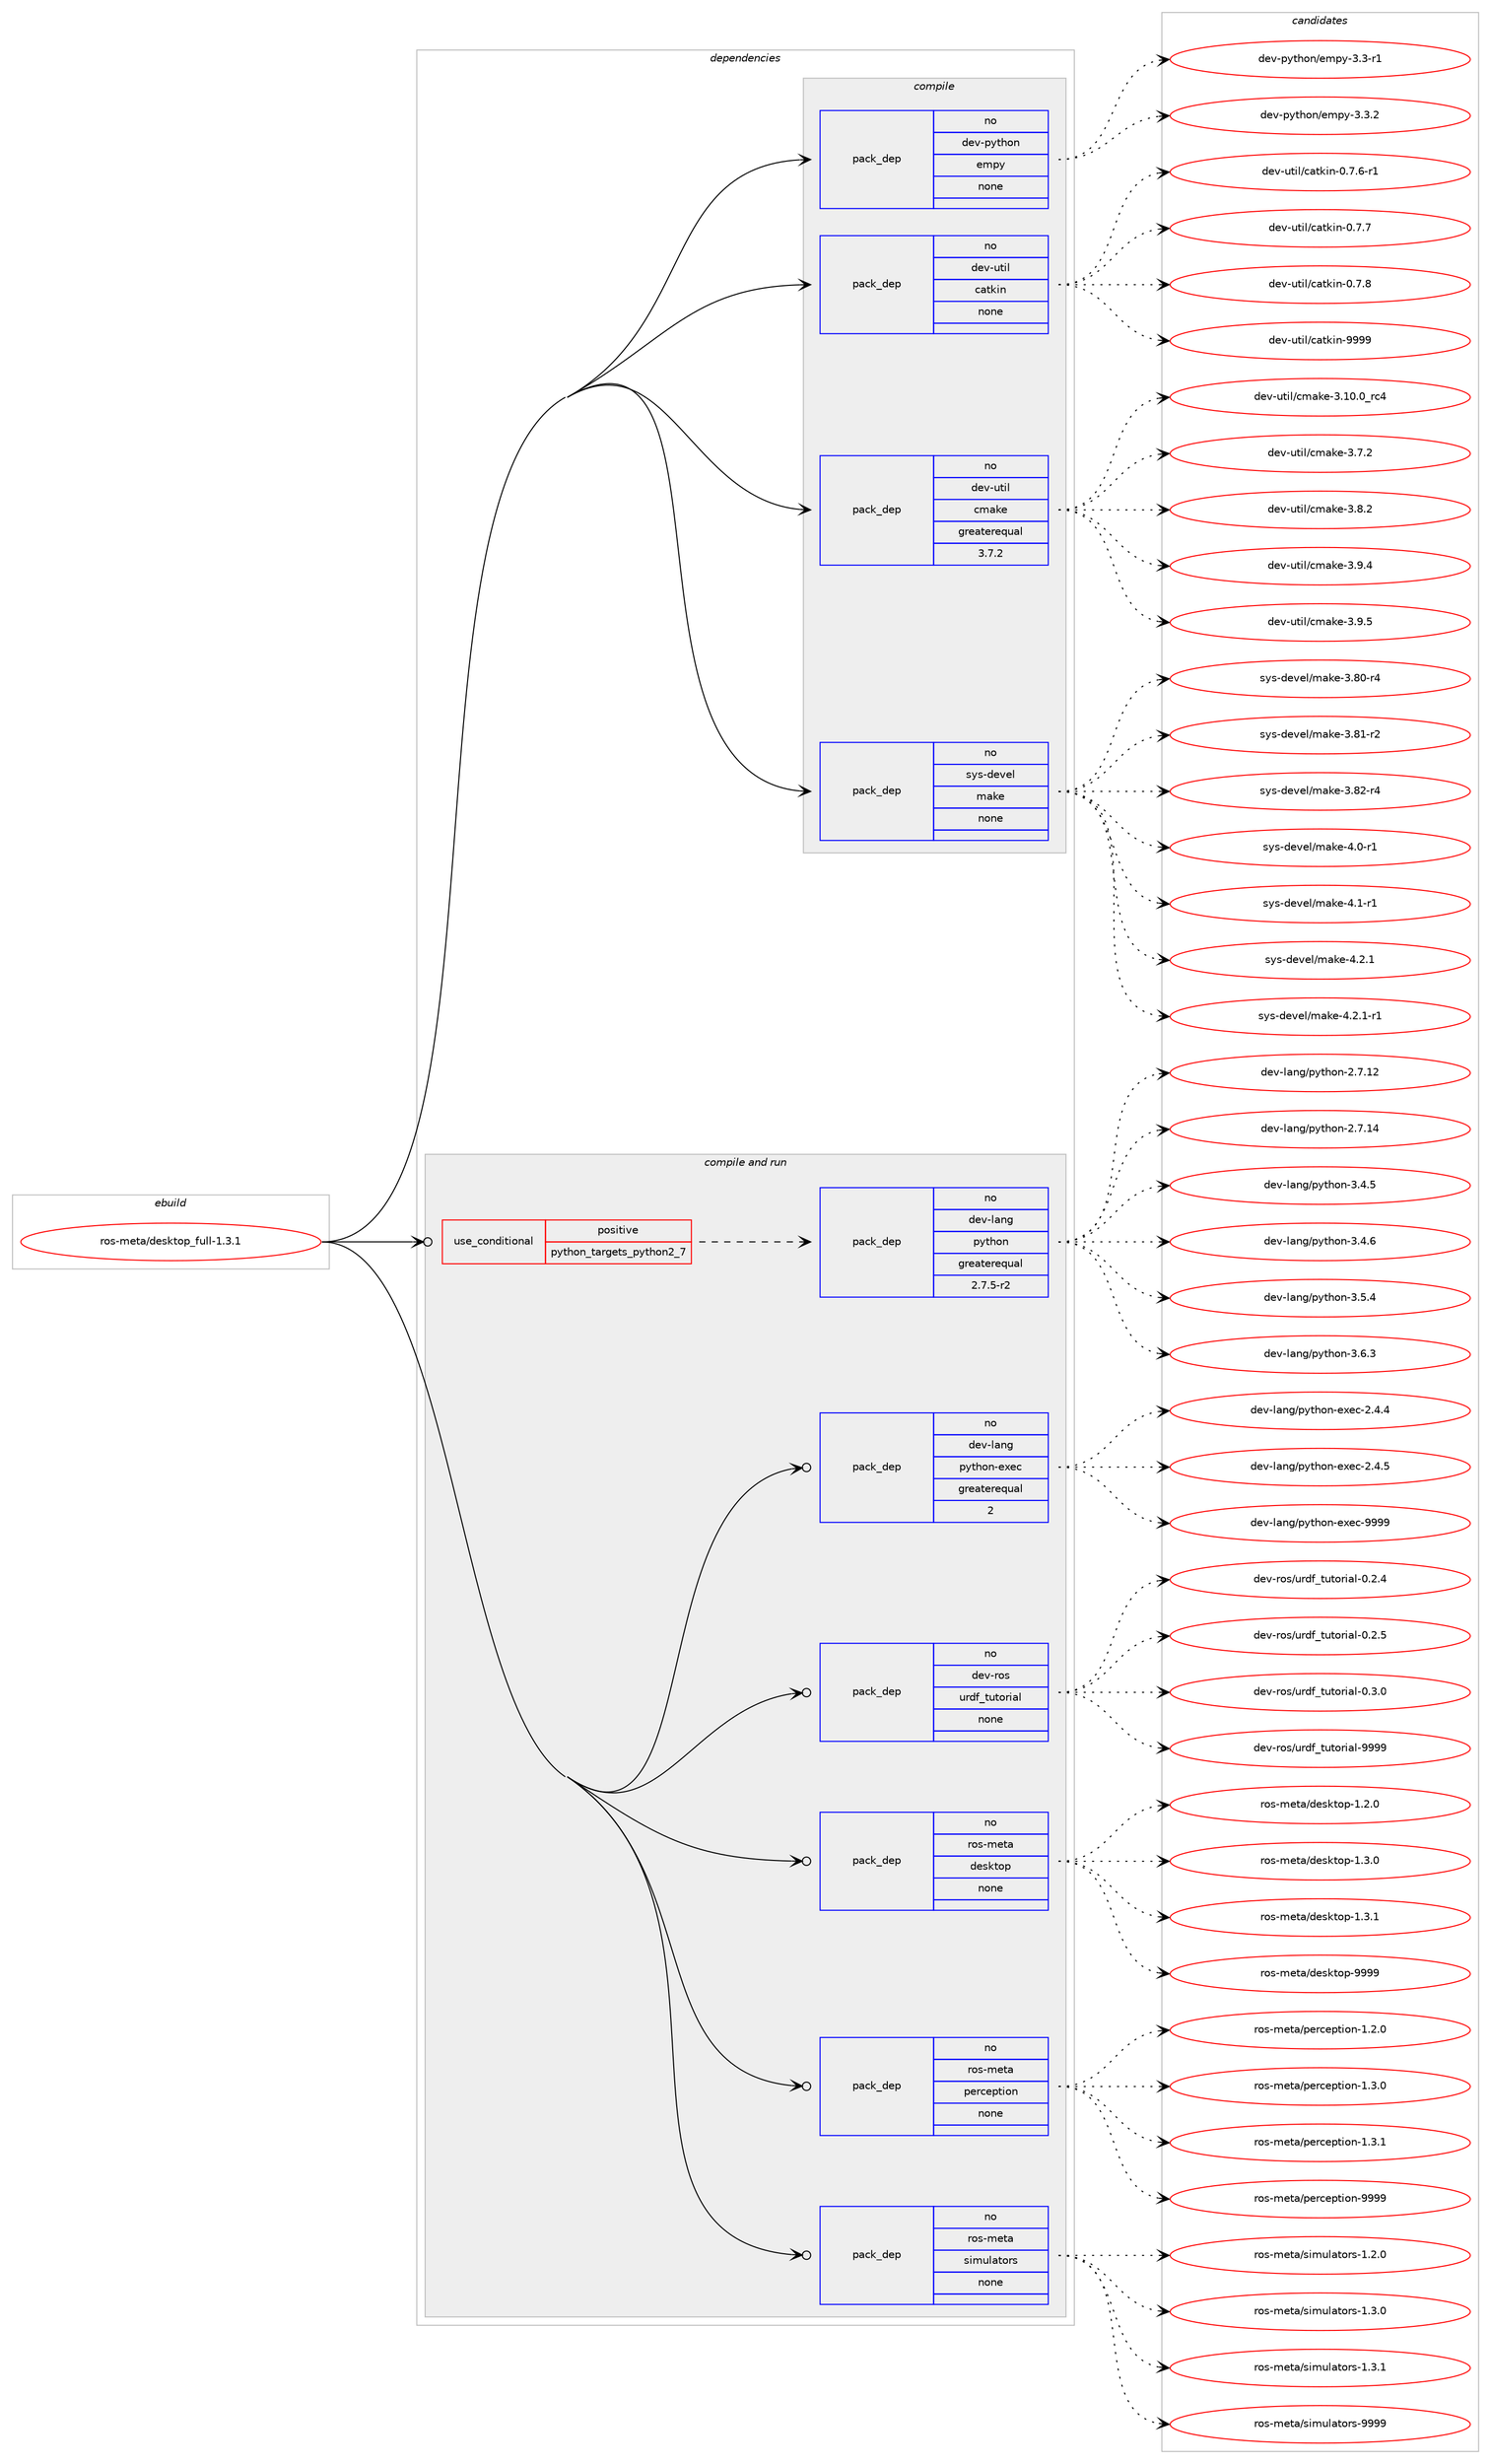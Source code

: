digraph prolog {

# *************
# Graph options
# *************

newrank=true;
concentrate=true;
compound=true;
graph [rankdir=LR,fontname=Helvetica,fontsize=10,ranksep=1.5];#, ranksep=2.5, nodesep=0.2];
edge  [arrowhead=vee];
node  [fontname=Helvetica,fontsize=10];

# **********
# The ebuild
# **********

subgraph cluster_leftcol {
color=gray;
rank=same;
label=<<i>ebuild</i>>;
id [label="ros-meta/desktop_full-1.3.1", color=red, width=4, href="../ros-meta/desktop_full-1.3.1.svg"];
}

# ****************
# The dependencies
# ****************

subgraph cluster_midcol {
color=gray;
label=<<i>dependencies</i>>;
subgraph cluster_compile {
fillcolor="#eeeeee";
style=filled;
label=<<i>compile</i>>;
subgraph pack324511 {
dependency441096 [label=<<TABLE BORDER="0" CELLBORDER="1" CELLSPACING="0" CELLPADDING="4" WIDTH="220"><TR><TD ROWSPAN="6" CELLPADDING="30">pack_dep</TD></TR><TR><TD WIDTH="110">no</TD></TR><TR><TD>dev-python</TD></TR><TR><TD>empy</TD></TR><TR><TD>none</TD></TR><TR><TD></TD></TR></TABLE>>, shape=none, color=blue];
}
id:e -> dependency441096:w [weight=20,style="solid",arrowhead="vee"];
subgraph pack324512 {
dependency441097 [label=<<TABLE BORDER="0" CELLBORDER="1" CELLSPACING="0" CELLPADDING="4" WIDTH="220"><TR><TD ROWSPAN="6" CELLPADDING="30">pack_dep</TD></TR><TR><TD WIDTH="110">no</TD></TR><TR><TD>dev-util</TD></TR><TR><TD>catkin</TD></TR><TR><TD>none</TD></TR><TR><TD></TD></TR></TABLE>>, shape=none, color=blue];
}
id:e -> dependency441097:w [weight=20,style="solid",arrowhead="vee"];
subgraph pack324513 {
dependency441098 [label=<<TABLE BORDER="0" CELLBORDER="1" CELLSPACING="0" CELLPADDING="4" WIDTH="220"><TR><TD ROWSPAN="6" CELLPADDING="30">pack_dep</TD></TR><TR><TD WIDTH="110">no</TD></TR><TR><TD>dev-util</TD></TR><TR><TD>cmake</TD></TR><TR><TD>greaterequal</TD></TR><TR><TD>3.7.2</TD></TR></TABLE>>, shape=none, color=blue];
}
id:e -> dependency441098:w [weight=20,style="solid",arrowhead="vee"];
subgraph pack324514 {
dependency441099 [label=<<TABLE BORDER="0" CELLBORDER="1" CELLSPACING="0" CELLPADDING="4" WIDTH="220"><TR><TD ROWSPAN="6" CELLPADDING="30">pack_dep</TD></TR><TR><TD WIDTH="110">no</TD></TR><TR><TD>sys-devel</TD></TR><TR><TD>make</TD></TR><TR><TD>none</TD></TR><TR><TD></TD></TR></TABLE>>, shape=none, color=blue];
}
id:e -> dependency441099:w [weight=20,style="solid",arrowhead="vee"];
}
subgraph cluster_compileandrun {
fillcolor="#eeeeee";
style=filled;
label=<<i>compile and run</i>>;
subgraph cond108936 {
dependency441100 [label=<<TABLE BORDER="0" CELLBORDER="1" CELLSPACING="0" CELLPADDING="4"><TR><TD ROWSPAN="3" CELLPADDING="10">use_conditional</TD></TR><TR><TD>positive</TD></TR><TR><TD>python_targets_python2_7</TD></TR></TABLE>>, shape=none, color=red];
subgraph pack324515 {
dependency441101 [label=<<TABLE BORDER="0" CELLBORDER="1" CELLSPACING="0" CELLPADDING="4" WIDTH="220"><TR><TD ROWSPAN="6" CELLPADDING="30">pack_dep</TD></TR><TR><TD WIDTH="110">no</TD></TR><TR><TD>dev-lang</TD></TR><TR><TD>python</TD></TR><TR><TD>greaterequal</TD></TR><TR><TD>2.7.5-r2</TD></TR></TABLE>>, shape=none, color=blue];
}
dependency441100:e -> dependency441101:w [weight=20,style="dashed",arrowhead="vee"];
}
id:e -> dependency441100:w [weight=20,style="solid",arrowhead="odotvee"];
subgraph pack324516 {
dependency441102 [label=<<TABLE BORDER="0" CELLBORDER="1" CELLSPACING="0" CELLPADDING="4" WIDTH="220"><TR><TD ROWSPAN="6" CELLPADDING="30">pack_dep</TD></TR><TR><TD WIDTH="110">no</TD></TR><TR><TD>dev-lang</TD></TR><TR><TD>python-exec</TD></TR><TR><TD>greaterequal</TD></TR><TR><TD>2</TD></TR></TABLE>>, shape=none, color=blue];
}
id:e -> dependency441102:w [weight=20,style="solid",arrowhead="odotvee"];
subgraph pack324517 {
dependency441103 [label=<<TABLE BORDER="0" CELLBORDER="1" CELLSPACING="0" CELLPADDING="4" WIDTH="220"><TR><TD ROWSPAN="6" CELLPADDING="30">pack_dep</TD></TR><TR><TD WIDTH="110">no</TD></TR><TR><TD>dev-ros</TD></TR><TR><TD>urdf_tutorial</TD></TR><TR><TD>none</TD></TR><TR><TD></TD></TR></TABLE>>, shape=none, color=blue];
}
id:e -> dependency441103:w [weight=20,style="solid",arrowhead="odotvee"];
subgraph pack324518 {
dependency441104 [label=<<TABLE BORDER="0" CELLBORDER="1" CELLSPACING="0" CELLPADDING="4" WIDTH="220"><TR><TD ROWSPAN="6" CELLPADDING="30">pack_dep</TD></TR><TR><TD WIDTH="110">no</TD></TR><TR><TD>ros-meta</TD></TR><TR><TD>desktop</TD></TR><TR><TD>none</TD></TR><TR><TD></TD></TR></TABLE>>, shape=none, color=blue];
}
id:e -> dependency441104:w [weight=20,style="solid",arrowhead="odotvee"];
subgraph pack324519 {
dependency441105 [label=<<TABLE BORDER="0" CELLBORDER="1" CELLSPACING="0" CELLPADDING="4" WIDTH="220"><TR><TD ROWSPAN="6" CELLPADDING="30">pack_dep</TD></TR><TR><TD WIDTH="110">no</TD></TR><TR><TD>ros-meta</TD></TR><TR><TD>perception</TD></TR><TR><TD>none</TD></TR><TR><TD></TD></TR></TABLE>>, shape=none, color=blue];
}
id:e -> dependency441105:w [weight=20,style="solid",arrowhead="odotvee"];
subgraph pack324520 {
dependency441106 [label=<<TABLE BORDER="0" CELLBORDER="1" CELLSPACING="0" CELLPADDING="4" WIDTH="220"><TR><TD ROWSPAN="6" CELLPADDING="30">pack_dep</TD></TR><TR><TD WIDTH="110">no</TD></TR><TR><TD>ros-meta</TD></TR><TR><TD>simulators</TD></TR><TR><TD>none</TD></TR><TR><TD></TD></TR></TABLE>>, shape=none, color=blue];
}
id:e -> dependency441106:w [weight=20,style="solid",arrowhead="odotvee"];
}
subgraph cluster_run {
fillcolor="#eeeeee";
style=filled;
label=<<i>run</i>>;
}
}

# **************
# The candidates
# **************

subgraph cluster_choices {
rank=same;
color=gray;
label=<<i>candidates</i>>;

subgraph choice324511 {
color=black;
nodesep=1;
choice1001011184511212111610411111047101109112121455146514511449 [label="dev-python/empy-3.3-r1", color=red, width=4,href="../dev-python/empy-3.3-r1.svg"];
choice1001011184511212111610411111047101109112121455146514650 [label="dev-python/empy-3.3.2", color=red, width=4,href="../dev-python/empy-3.3.2.svg"];
dependency441096:e -> choice1001011184511212111610411111047101109112121455146514511449:w [style=dotted,weight="100"];
dependency441096:e -> choice1001011184511212111610411111047101109112121455146514650:w [style=dotted,weight="100"];
}
subgraph choice324512 {
color=black;
nodesep=1;
choice100101118451171161051084799971161071051104548465546544511449 [label="dev-util/catkin-0.7.6-r1", color=red, width=4,href="../dev-util/catkin-0.7.6-r1.svg"];
choice10010111845117116105108479997116107105110454846554655 [label="dev-util/catkin-0.7.7", color=red, width=4,href="../dev-util/catkin-0.7.7.svg"];
choice10010111845117116105108479997116107105110454846554656 [label="dev-util/catkin-0.7.8", color=red, width=4,href="../dev-util/catkin-0.7.8.svg"];
choice100101118451171161051084799971161071051104557575757 [label="dev-util/catkin-9999", color=red, width=4,href="../dev-util/catkin-9999.svg"];
dependency441097:e -> choice100101118451171161051084799971161071051104548465546544511449:w [style=dotted,weight="100"];
dependency441097:e -> choice10010111845117116105108479997116107105110454846554655:w [style=dotted,weight="100"];
dependency441097:e -> choice10010111845117116105108479997116107105110454846554656:w [style=dotted,weight="100"];
dependency441097:e -> choice100101118451171161051084799971161071051104557575757:w [style=dotted,weight="100"];
}
subgraph choice324513 {
color=black;
nodesep=1;
choice1001011184511711610510847991099710710145514649484648951149952 [label="dev-util/cmake-3.10.0_rc4", color=red, width=4,href="../dev-util/cmake-3.10.0_rc4.svg"];
choice10010111845117116105108479910997107101455146554650 [label="dev-util/cmake-3.7.2", color=red, width=4,href="../dev-util/cmake-3.7.2.svg"];
choice10010111845117116105108479910997107101455146564650 [label="dev-util/cmake-3.8.2", color=red, width=4,href="../dev-util/cmake-3.8.2.svg"];
choice10010111845117116105108479910997107101455146574652 [label="dev-util/cmake-3.9.4", color=red, width=4,href="../dev-util/cmake-3.9.4.svg"];
choice10010111845117116105108479910997107101455146574653 [label="dev-util/cmake-3.9.5", color=red, width=4,href="../dev-util/cmake-3.9.5.svg"];
dependency441098:e -> choice1001011184511711610510847991099710710145514649484648951149952:w [style=dotted,weight="100"];
dependency441098:e -> choice10010111845117116105108479910997107101455146554650:w [style=dotted,weight="100"];
dependency441098:e -> choice10010111845117116105108479910997107101455146564650:w [style=dotted,weight="100"];
dependency441098:e -> choice10010111845117116105108479910997107101455146574652:w [style=dotted,weight="100"];
dependency441098:e -> choice10010111845117116105108479910997107101455146574653:w [style=dotted,weight="100"];
}
subgraph choice324514 {
color=black;
nodesep=1;
choice11512111545100101118101108471099710710145514656484511452 [label="sys-devel/make-3.80-r4", color=red, width=4,href="../sys-devel/make-3.80-r4.svg"];
choice11512111545100101118101108471099710710145514656494511450 [label="sys-devel/make-3.81-r2", color=red, width=4,href="../sys-devel/make-3.81-r2.svg"];
choice11512111545100101118101108471099710710145514656504511452 [label="sys-devel/make-3.82-r4", color=red, width=4,href="../sys-devel/make-3.82-r4.svg"];
choice115121115451001011181011084710997107101455246484511449 [label="sys-devel/make-4.0-r1", color=red, width=4,href="../sys-devel/make-4.0-r1.svg"];
choice115121115451001011181011084710997107101455246494511449 [label="sys-devel/make-4.1-r1", color=red, width=4,href="../sys-devel/make-4.1-r1.svg"];
choice115121115451001011181011084710997107101455246504649 [label="sys-devel/make-4.2.1", color=red, width=4,href="../sys-devel/make-4.2.1.svg"];
choice1151211154510010111810110847109971071014552465046494511449 [label="sys-devel/make-4.2.1-r1", color=red, width=4,href="../sys-devel/make-4.2.1-r1.svg"];
dependency441099:e -> choice11512111545100101118101108471099710710145514656484511452:w [style=dotted,weight="100"];
dependency441099:e -> choice11512111545100101118101108471099710710145514656494511450:w [style=dotted,weight="100"];
dependency441099:e -> choice11512111545100101118101108471099710710145514656504511452:w [style=dotted,weight="100"];
dependency441099:e -> choice115121115451001011181011084710997107101455246484511449:w [style=dotted,weight="100"];
dependency441099:e -> choice115121115451001011181011084710997107101455246494511449:w [style=dotted,weight="100"];
dependency441099:e -> choice115121115451001011181011084710997107101455246504649:w [style=dotted,weight="100"];
dependency441099:e -> choice1151211154510010111810110847109971071014552465046494511449:w [style=dotted,weight="100"];
}
subgraph choice324515 {
color=black;
nodesep=1;
choice10010111845108971101034711212111610411111045504655464950 [label="dev-lang/python-2.7.12", color=red, width=4,href="../dev-lang/python-2.7.12.svg"];
choice10010111845108971101034711212111610411111045504655464952 [label="dev-lang/python-2.7.14", color=red, width=4,href="../dev-lang/python-2.7.14.svg"];
choice100101118451089711010347112121116104111110455146524653 [label="dev-lang/python-3.4.5", color=red, width=4,href="../dev-lang/python-3.4.5.svg"];
choice100101118451089711010347112121116104111110455146524654 [label="dev-lang/python-3.4.6", color=red, width=4,href="../dev-lang/python-3.4.6.svg"];
choice100101118451089711010347112121116104111110455146534652 [label="dev-lang/python-3.5.4", color=red, width=4,href="../dev-lang/python-3.5.4.svg"];
choice100101118451089711010347112121116104111110455146544651 [label="dev-lang/python-3.6.3", color=red, width=4,href="../dev-lang/python-3.6.3.svg"];
dependency441101:e -> choice10010111845108971101034711212111610411111045504655464950:w [style=dotted,weight="100"];
dependency441101:e -> choice10010111845108971101034711212111610411111045504655464952:w [style=dotted,weight="100"];
dependency441101:e -> choice100101118451089711010347112121116104111110455146524653:w [style=dotted,weight="100"];
dependency441101:e -> choice100101118451089711010347112121116104111110455146524654:w [style=dotted,weight="100"];
dependency441101:e -> choice100101118451089711010347112121116104111110455146534652:w [style=dotted,weight="100"];
dependency441101:e -> choice100101118451089711010347112121116104111110455146544651:w [style=dotted,weight="100"];
}
subgraph choice324516 {
color=black;
nodesep=1;
choice1001011184510897110103471121211161041111104510112010199455046524652 [label="dev-lang/python-exec-2.4.4", color=red, width=4,href="../dev-lang/python-exec-2.4.4.svg"];
choice1001011184510897110103471121211161041111104510112010199455046524653 [label="dev-lang/python-exec-2.4.5", color=red, width=4,href="../dev-lang/python-exec-2.4.5.svg"];
choice10010111845108971101034711212111610411111045101120101994557575757 [label="dev-lang/python-exec-9999", color=red, width=4,href="../dev-lang/python-exec-9999.svg"];
dependency441102:e -> choice1001011184510897110103471121211161041111104510112010199455046524652:w [style=dotted,weight="100"];
dependency441102:e -> choice1001011184510897110103471121211161041111104510112010199455046524653:w [style=dotted,weight="100"];
dependency441102:e -> choice10010111845108971101034711212111610411111045101120101994557575757:w [style=dotted,weight="100"];
}
subgraph choice324517 {
color=black;
nodesep=1;
choice10010111845114111115471171141001029511611711611111410597108454846504652 [label="dev-ros/urdf_tutorial-0.2.4", color=red, width=4,href="../dev-ros/urdf_tutorial-0.2.4.svg"];
choice10010111845114111115471171141001029511611711611111410597108454846504653 [label="dev-ros/urdf_tutorial-0.2.5", color=red, width=4,href="../dev-ros/urdf_tutorial-0.2.5.svg"];
choice10010111845114111115471171141001029511611711611111410597108454846514648 [label="dev-ros/urdf_tutorial-0.3.0", color=red, width=4,href="../dev-ros/urdf_tutorial-0.3.0.svg"];
choice100101118451141111154711711410010295116117116111114105971084557575757 [label="dev-ros/urdf_tutorial-9999", color=red, width=4,href="../dev-ros/urdf_tutorial-9999.svg"];
dependency441103:e -> choice10010111845114111115471171141001029511611711611111410597108454846504652:w [style=dotted,weight="100"];
dependency441103:e -> choice10010111845114111115471171141001029511611711611111410597108454846504653:w [style=dotted,weight="100"];
dependency441103:e -> choice10010111845114111115471171141001029511611711611111410597108454846514648:w [style=dotted,weight="100"];
dependency441103:e -> choice100101118451141111154711711410010295116117116111114105971084557575757:w [style=dotted,weight="100"];
}
subgraph choice324518 {
color=black;
nodesep=1;
choice114111115451091011169747100101115107116111112454946504648 [label="ros-meta/desktop-1.2.0", color=red, width=4,href="../ros-meta/desktop-1.2.0.svg"];
choice114111115451091011169747100101115107116111112454946514648 [label="ros-meta/desktop-1.3.0", color=red, width=4,href="../ros-meta/desktop-1.3.0.svg"];
choice114111115451091011169747100101115107116111112454946514649 [label="ros-meta/desktop-1.3.1", color=red, width=4,href="../ros-meta/desktop-1.3.1.svg"];
choice1141111154510910111697471001011151071161111124557575757 [label="ros-meta/desktop-9999", color=red, width=4,href="../ros-meta/desktop-9999.svg"];
dependency441104:e -> choice114111115451091011169747100101115107116111112454946504648:w [style=dotted,weight="100"];
dependency441104:e -> choice114111115451091011169747100101115107116111112454946514648:w [style=dotted,weight="100"];
dependency441104:e -> choice114111115451091011169747100101115107116111112454946514649:w [style=dotted,weight="100"];
dependency441104:e -> choice1141111154510910111697471001011151071161111124557575757:w [style=dotted,weight="100"];
}
subgraph choice324519 {
color=black;
nodesep=1;
choice11411111545109101116974711210111499101112116105111110454946504648 [label="ros-meta/perception-1.2.0", color=red, width=4,href="../ros-meta/perception-1.2.0.svg"];
choice11411111545109101116974711210111499101112116105111110454946514648 [label="ros-meta/perception-1.3.0", color=red, width=4,href="../ros-meta/perception-1.3.0.svg"];
choice11411111545109101116974711210111499101112116105111110454946514649 [label="ros-meta/perception-1.3.1", color=red, width=4,href="../ros-meta/perception-1.3.1.svg"];
choice114111115451091011169747112101114991011121161051111104557575757 [label="ros-meta/perception-9999", color=red, width=4,href="../ros-meta/perception-9999.svg"];
dependency441105:e -> choice11411111545109101116974711210111499101112116105111110454946504648:w [style=dotted,weight="100"];
dependency441105:e -> choice11411111545109101116974711210111499101112116105111110454946514648:w [style=dotted,weight="100"];
dependency441105:e -> choice11411111545109101116974711210111499101112116105111110454946514649:w [style=dotted,weight="100"];
dependency441105:e -> choice114111115451091011169747112101114991011121161051111104557575757:w [style=dotted,weight="100"];
}
subgraph choice324520 {
color=black;
nodesep=1;
choice11411111545109101116974711510510911710897116111114115454946504648 [label="ros-meta/simulators-1.2.0", color=red, width=4,href="../ros-meta/simulators-1.2.0.svg"];
choice11411111545109101116974711510510911710897116111114115454946514648 [label="ros-meta/simulators-1.3.0", color=red, width=4,href="../ros-meta/simulators-1.3.0.svg"];
choice11411111545109101116974711510510911710897116111114115454946514649 [label="ros-meta/simulators-1.3.1", color=red, width=4,href="../ros-meta/simulators-1.3.1.svg"];
choice114111115451091011169747115105109117108971161111141154557575757 [label="ros-meta/simulators-9999", color=red, width=4,href="../ros-meta/simulators-9999.svg"];
dependency441106:e -> choice11411111545109101116974711510510911710897116111114115454946504648:w [style=dotted,weight="100"];
dependency441106:e -> choice11411111545109101116974711510510911710897116111114115454946514648:w [style=dotted,weight="100"];
dependency441106:e -> choice11411111545109101116974711510510911710897116111114115454946514649:w [style=dotted,weight="100"];
dependency441106:e -> choice114111115451091011169747115105109117108971161111141154557575757:w [style=dotted,weight="100"];
}
}

}

